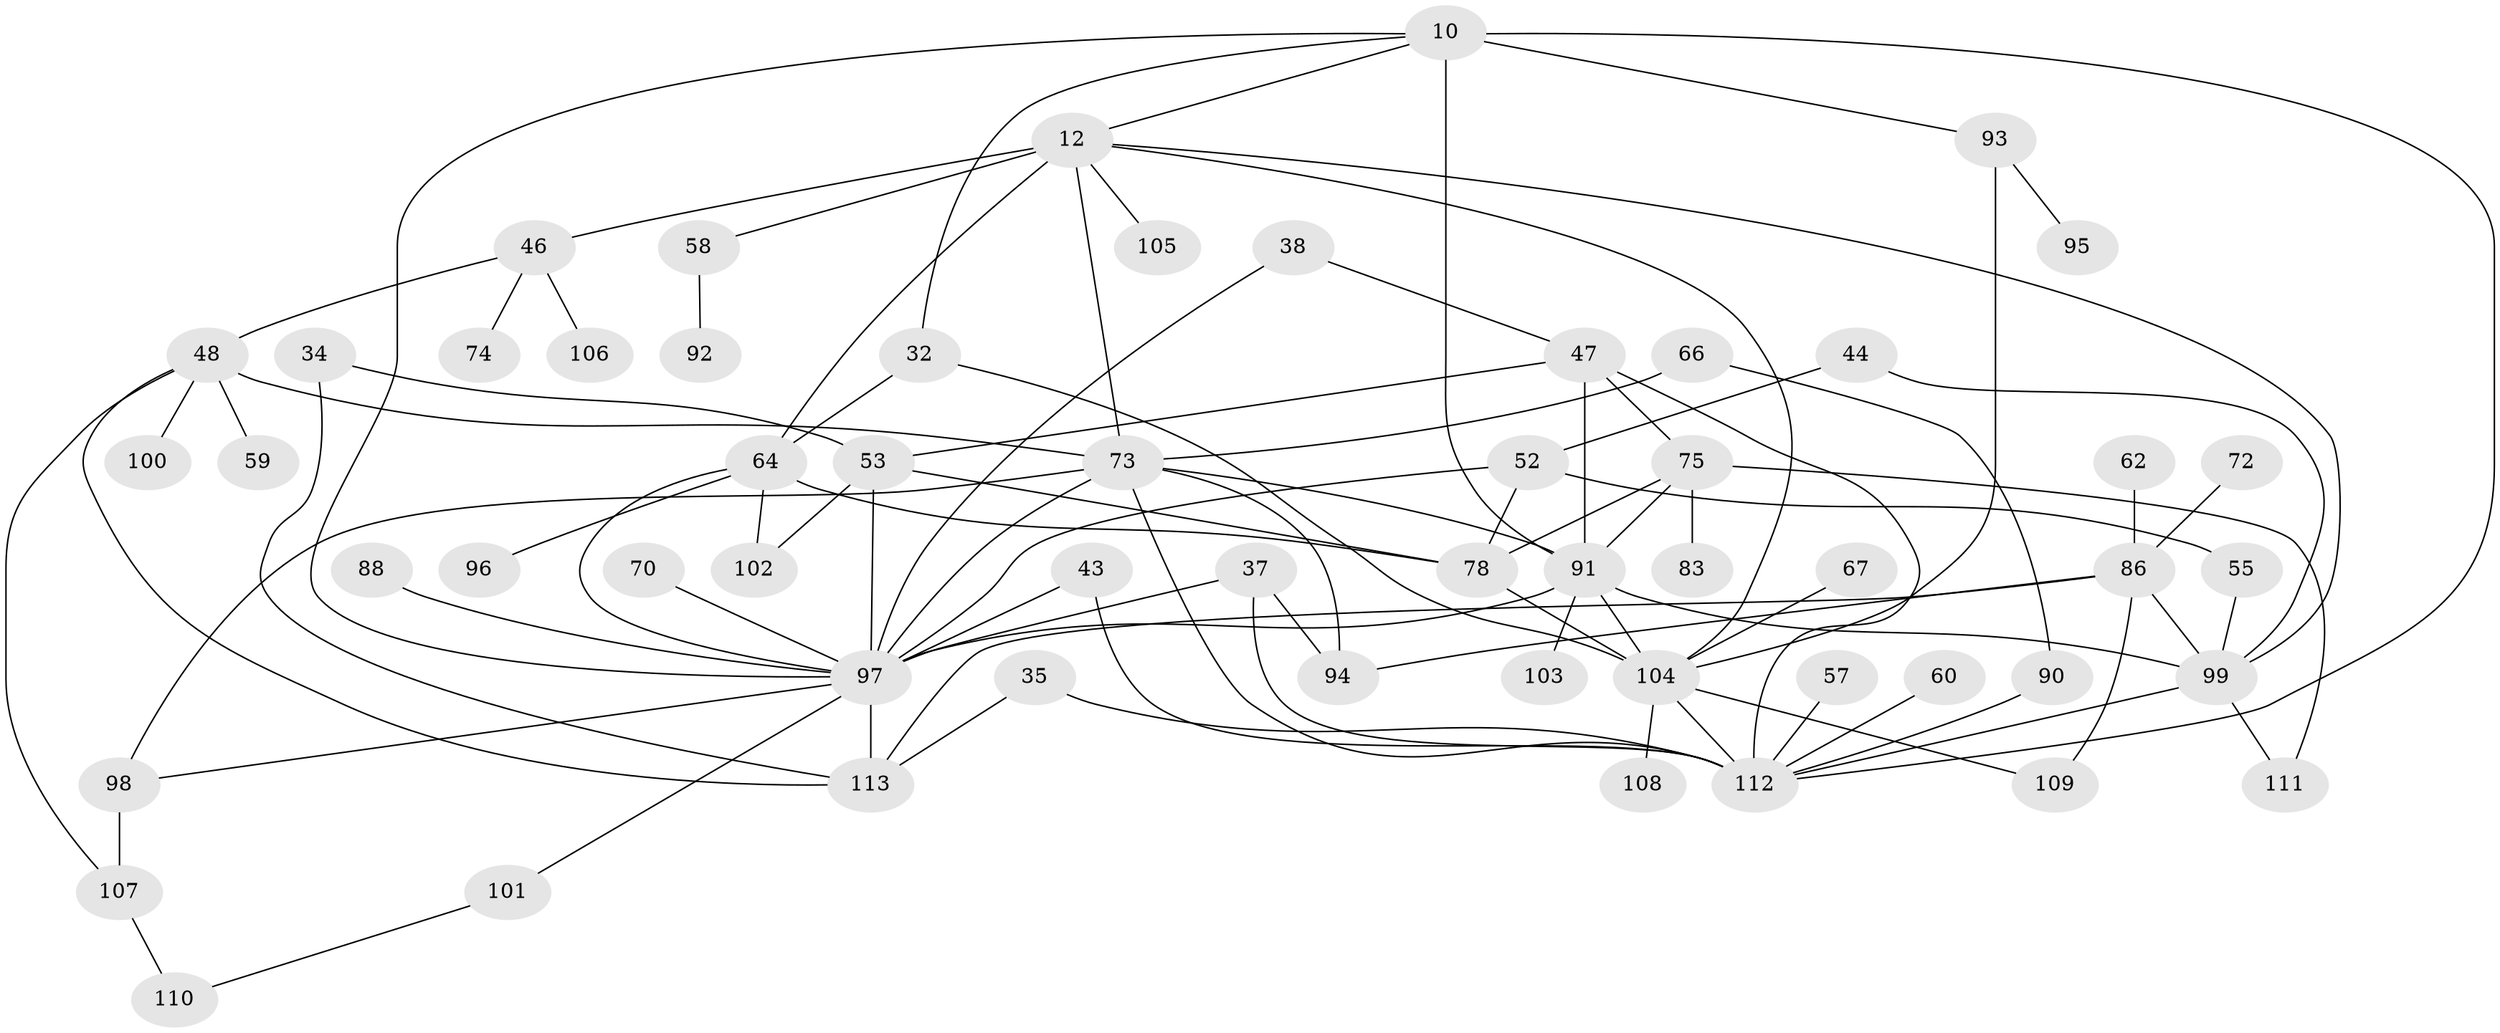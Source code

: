 // original degree distribution, {6: 0.04424778761061947, 4: 0.20353982300884957, 7: 0.017699115044247787, 5: 0.04424778761061947, 3: 0.18584070796460178, 2: 0.3274336283185841, 11: 0.008849557522123894, 1: 0.168141592920354}
// Generated by graph-tools (version 1.1) at 2025/41/03/09/25 04:41:33]
// undirected, 56 vertices, 93 edges
graph export_dot {
graph [start="1"]
  node [color=gray90,style=filled];
  10 [super="+5"];
  12 [super="+2"];
  32;
  34;
  35;
  37 [super="+23"];
  38;
  43;
  44;
  46;
  47 [super="+31"];
  48 [super="+41"];
  52;
  53 [super="+33+40"];
  55;
  57;
  58;
  59;
  60;
  62;
  64 [super="+36"];
  66;
  67;
  70;
  72;
  73 [super="+65"];
  74;
  75 [super="+25"];
  78 [super="+19"];
  83;
  86 [super="+18"];
  88;
  90;
  91 [super="+56+85+79+89+7"];
  92;
  93 [super="+77+71+80"];
  94 [super="+61"];
  95;
  96;
  97 [super="+68"];
  98 [super="+84"];
  99 [super="+11+69"];
  100;
  101;
  102;
  103;
  104 [super="+82"];
  105;
  106;
  107 [super="+87"];
  108;
  109;
  110;
  111;
  112 [super="+51+54+81+16"];
  113 [super="+30"];
  10 -- 32;
  10 -- 12;
  10 -- 97;
  10 -- 93;
  10 -- 91 [weight=2];
  10 -- 112;
  12 -- 58;
  12 -- 64 [weight=2];
  12 -- 105;
  12 -- 46;
  12 -- 73;
  12 -- 104;
  12 -- 99;
  32 -- 64;
  32 -- 104;
  34 -- 113;
  34 -- 53;
  35 -- 113;
  35 -- 112;
  37 -- 94;
  37 -- 97;
  37 -- 112;
  38 -- 47;
  38 -- 97;
  43 -- 97;
  43 -- 112;
  44 -- 52;
  44 -- 99;
  46 -- 74;
  46 -- 106;
  46 -- 48;
  47 -- 75;
  47 -- 53;
  47 -- 91;
  47 -- 112 [weight=2];
  48 -- 73 [weight=2];
  48 -- 100;
  48 -- 113;
  48 -- 59;
  48 -- 107;
  52 -- 55;
  52 -- 97;
  52 -- 78;
  53 -- 102;
  53 -- 78;
  53 -- 97;
  55 -- 99;
  57 -- 112;
  58 -- 92;
  60 -- 112;
  62 -- 86;
  64 -- 102;
  64 -- 96;
  64 -- 78;
  64 -- 97;
  66 -- 90;
  66 -- 73;
  67 -- 104;
  70 -- 97;
  72 -- 86;
  73 -- 97 [weight=2];
  73 -- 98 [weight=2];
  73 -- 94 [weight=2];
  73 -- 91;
  73 -- 112 [weight=3];
  75 -- 83;
  75 -- 78 [weight=2];
  75 -- 111;
  75 -- 91;
  78 -- 104 [weight=2];
  86 -- 109;
  86 -- 113;
  86 -- 94;
  86 -- 99;
  88 -- 97;
  90 -- 112;
  91 -- 97 [weight=2];
  91 -- 99 [weight=2];
  91 -- 103;
  91 -- 104 [weight=2];
  93 -- 104;
  93 -- 95;
  97 -- 101;
  97 -- 113;
  97 -- 98;
  98 -- 107;
  99 -- 111;
  99 -- 112;
  101 -- 110;
  104 -- 108;
  104 -- 109;
  104 -- 112;
  107 -- 110;
}
